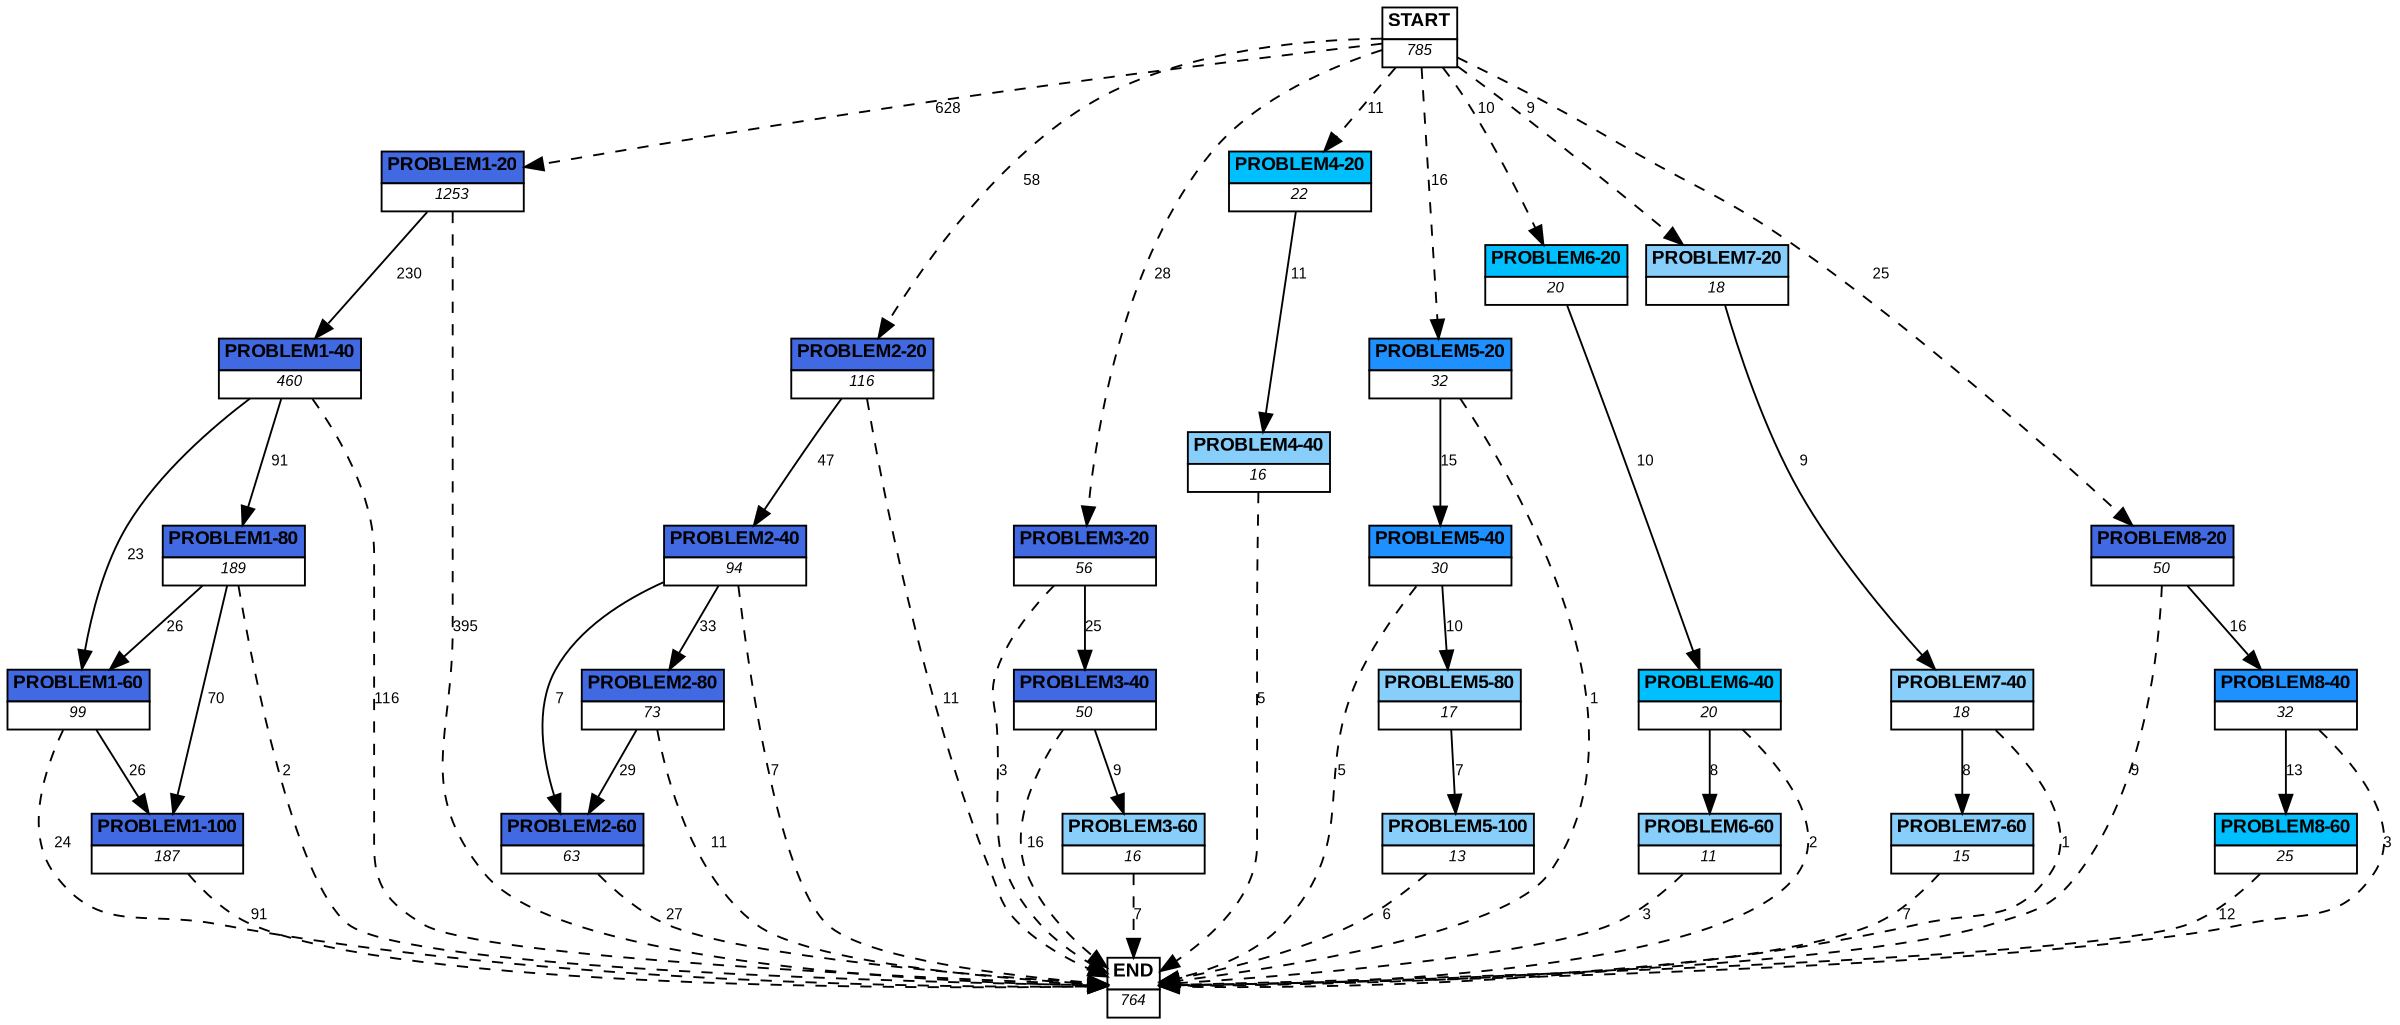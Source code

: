 digraph graphname {
	dpi = 150
	size="16,11!";
	margin = 0;
"PROBLEM1-20" [shape=plain, label=<<table border="0" cellborder="1" cellspacing="0"><tr><td bgcolor="royalblue"><FONT face="Arial" POINT-SIZE="10"><b>PROBLEM1-20</b></FONT></td></tr><tr><td bgcolor="white"><FONT face="Arial" POINT-SIZE="8"><i>1253</i></FONT></td></tr></table>>]
"PROBLEM1-40" [shape=plain, label=<<table border="0" cellborder="1" cellspacing="0"><tr><td bgcolor="royalblue"><FONT face="Arial" POINT-SIZE="10"><b>PROBLEM1-40</b></FONT></td></tr><tr><td bgcolor="white"><FONT face="Arial" POINT-SIZE="8"><i>460</i></FONT></td></tr></table>>]
"PROBLEM1-60" [shape=plain, label=<<table border="0" cellborder="1" cellspacing="0"><tr><td bgcolor="royalblue"><FONT face="Arial" POINT-SIZE="10"><b>PROBLEM1-60</b></FONT></td></tr><tr><td bgcolor="white"><FONT face="Arial" POINT-SIZE="8"><i>99</i></FONT></td></tr></table>>]
"PROBLEM1-80" [shape=plain, label=<<table border="0" cellborder="1" cellspacing="0"><tr><td bgcolor="royalblue"><FONT face="Arial" POINT-SIZE="10"><b>PROBLEM1-80</b></FONT></td></tr><tr><td bgcolor="white"><FONT face="Arial" POINT-SIZE="8"><i>189</i></FONT></td></tr></table>>]
"PROBLEM1-100" [shape=plain, label=<<table border="0" cellborder="1" cellspacing="0"><tr><td bgcolor="royalblue"><FONT face="Arial" POINT-SIZE="10"><b>PROBLEM1-100</b></FONT></td></tr><tr><td bgcolor="white"><FONT face="Arial" POINT-SIZE="8"><i>187</i></FONT></td></tr></table>>]
"PROBLEM2-20" [shape=plain, label=<<table border="0" cellborder="1" cellspacing="0"><tr><td bgcolor="royalblue"><FONT face="Arial" POINT-SIZE="10"><b>PROBLEM2-20</b></FONT></td></tr><tr><td bgcolor="white"><FONT face="Arial" POINT-SIZE="8"><i>116</i></FONT></td></tr></table>>]
"PROBLEM2-40" [shape=plain, label=<<table border="0" cellborder="1" cellspacing="0"><tr><td bgcolor="royalblue"><FONT face="Arial" POINT-SIZE="10"><b>PROBLEM2-40</b></FONT></td></tr><tr><td bgcolor="white"><FONT face="Arial" POINT-SIZE="8"><i>94</i></FONT></td></tr></table>>]
"PROBLEM2-80" [shape=plain, label=<<table border="0" cellborder="1" cellspacing="0"><tr><td bgcolor="royalblue"><FONT face="Arial" POINT-SIZE="10"><b>PROBLEM2-80</b></FONT></td></tr><tr><td bgcolor="white"><FONT face="Arial" POINT-SIZE="8"><i>73</i></FONT></td></tr></table>>]
"PROBLEM2-60" [shape=plain, label=<<table border="0" cellborder="1" cellspacing="0"><tr><td bgcolor="royalblue"><FONT face="Arial" POINT-SIZE="10"><b>PROBLEM2-60</b></FONT></td></tr><tr><td bgcolor="white"><FONT face="Arial" POINT-SIZE="8"><i>63</i></FONT></td></tr></table>>]
"PROBLEM3-20" [shape=plain, label=<<table border="0" cellborder="1" cellspacing="0"><tr><td bgcolor="royalblue"><FONT face="Arial" POINT-SIZE="10"><b>PROBLEM3-20</b></FONT></td></tr><tr><td bgcolor="white"><FONT face="Arial" POINT-SIZE="8"><i>56</i></FONT></td></tr></table>>]
"PROBLEM3-40" [shape=plain, label=<<table border="0" cellborder="1" cellspacing="0"><tr><td bgcolor="royalblue"><FONT face="Arial" POINT-SIZE="10"><b>PROBLEM3-40</b></FONT></td></tr><tr><td bgcolor="white"><FONT face="Arial" POINT-SIZE="8"><i>50</i></FONT></td></tr></table>>]
"PROBLEM4-20" [shape=plain, label=<<table border="0" cellborder="1" cellspacing="0"><tr><td bgcolor="deepskyblue"><FONT face="Arial" POINT-SIZE="10"><b>PROBLEM4-20</b></FONT></td></tr><tr><td bgcolor="white"><FONT face="Arial" POINT-SIZE="8"><i>22</i></FONT></td></tr></table>>]
"PROBLEM4-40" [shape=plain, label=<<table border="0" cellborder="1" cellspacing="0"><tr><td bgcolor="lightskyblue"><FONT face="Arial" POINT-SIZE="10"><b>PROBLEM4-40</b></FONT></td></tr><tr><td bgcolor="white"><FONT face="Arial" POINT-SIZE="8"><i>16</i></FONT></td></tr></table>>]
"PROBLEM5-20" [shape=plain, label=<<table border="0" cellborder="1" cellspacing="0"><tr><td bgcolor="dodgerblue"><FONT face="Arial" POINT-SIZE="10"><b>PROBLEM5-20</b></FONT></td></tr><tr><td bgcolor="white"><FONT face="Arial" POINT-SIZE="8"><i>32</i></FONT></td></tr></table>>]
"PROBLEM5-40" [shape=plain, label=<<table border="0" cellborder="1" cellspacing="0"><tr><td bgcolor="dodgerblue"><FONT face="Arial" POINT-SIZE="10"><b>PROBLEM5-40</b></FONT></td></tr><tr><td bgcolor="white"><FONT face="Arial" POINT-SIZE="8"><i>30</i></FONT></td></tr></table>>]
"PROBLEM5-80" [shape=plain, label=<<table border="0" cellborder="1" cellspacing="0"><tr><td bgcolor="lightskyblue"><FONT face="Arial" POINT-SIZE="10"><b>PROBLEM5-80</b></FONT></td></tr><tr><td bgcolor="white"><FONT face="Arial" POINT-SIZE="8"><i>17</i></FONT></td></tr></table>>]
"PROBLEM5-100" [shape=plain, label=<<table border="0" cellborder="1" cellspacing="0"><tr><td bgcolor="lightskyblue"><FONT face="Arial" POINT-SIZE="10"><b>PROBLEM5-100</b></FONT></td></tr><tr><td bgcolor="white"><FONT face="Arial" POINT-SIZE="8"><i>13</i></FONT></td></tr></table>>]
"PROBLEM6-20" [shape=plain, label=<<table border="0" cellborder="1" cellspacing="0"><tr><td bgcolor="deepskyblue"><FONT face="Arial" POINT-SIZE="10"><b>PROBLEM6-20</b></FONT></td></tr><tr><td bgcolor="white"><FONT face="Arial" POINT-SIZE="8"><i>20</i></FONT></td></tr></table>>]
"PROBLEM6-40" [shape=plain, label=<<table border="0" cellborder="1" cellspacing="0"><tr><td bgcolor="deepskyblue"><FONT face="Arial" POINT-SIZE="10"><b>PROBLEM6-40</b></FONT></td></tr><tr><td bgcolor="white"><FONT face="Arial" POINT-SIZE="8"><i>20</i></FONT></td></tr></table>>]
"PROBLEM6-60" [shape=plain, label=<<table border="0" cellborder="1" cellspacing="0"><tr><td bgcolor="lightskyblue"><FONT face="Arial" POINT-SIZE="10"><b>PROBLEM6-60</b></FONT></td></tr><tr><td bgcolor="white"><FONT face="Arial" POINT-SIZE="8"><i>11</i></FONT></td></tr></table>>]
"PROBLEM7-20" [shape=plain, label=<<table border="0" cellborder="1" cellspacing="0"><tr><td bgcolor="lightskyblue"><FONT face="Arial" POINT-SIZE="10"><b>PROBLEM7-20</b></FONT></td></tr><tr><td bgcolor="white"><FONT face="Arial" POINT-SIZE="8"><i>18</i></FONT></td></tr></table>>]
"PROBLEM7-40" [shape=plain, label=<<table border="0" cellborder="1" cellspacing="0"><tr><td bgcolor="lightskyblue"><FONT face="Arial" POINT-SIZE="10"><b>PROBLEM7-40</b></FONT></td></tr><tr><td bgcolor="white"><FONT face="Arial" POINT-SIZE="8"><i>18</i></FONT></td></tr></table>>]
"PROBLEM7-60" [shape=plain, label=<<table border="0" cellborder="1" cellspacing="0"><tr><td bgcolor="lightskyblue"><FONT face="Arial" POINT-SIZE="10"><b>PROBLEM7-60</b></FONT></td></tr><tr><td bgcolor="white"><FONT face="Arial" POINT-SIZE="8"><i>15</i></FONT></td></tr></table>>]
"PROBLEM8-20" [shape=plain, label=<<table border="0" cellborder="1" cellspacing="0"><tr><td bgcolor="royalblue"><FONT face="Arial" POINT-SIZE="10"><b>PROBLEM8-20</b></FONT></td></tr><tr><td bgcolor="white"><FONT face="Arial" POINT-SIZE="8"><i>50</i></FONT></td></tr></table>>]
"PROBLEM8-40" [shape=plain, label=<<table border="0" cellborder="1" cellspacing="0"><tr><td bgcolor="dodgerblue"><FONT face="Arial" POINT-SIZE="10"><b>PROBLEM8-40</b></FONT></td></tr><tr><td bgcolor="white"><FONT face="Arial" POINT-SIZE="8"><i>32</i></FONT></td></tr></table>>]
"PROBLEM8-60" [shape=plain, label=<<table border="0" cellborder="1" cellspacing="0"><tr><td bgcolor="deepskyblue"><FONT face="Arial" POINT-SIZE="10"><b>PROBLEM8-60</b></FONT></td></tr><tr><td bgcolor="white"><FONT face="Arial" POINT-SIZE="8"><i>25</i></FONT></td></tr></table>>]
"PROBLEM3-60" [shape=plain, label=<<table border="0" cellborder="1" cellspacing="0"><tr><td bgcolor="lightskyblue"><FONT face="Arial" POINT-SIZE="10"><b>PROBLEM3-60</b></FONT></td></tr><tr><td bgcolor="white"><FONT face="Arial" POINT-SIZE="8"><i>16</i></FONT></td></tr></table>>]
"START" [shape=plain, label=<<table border="0" cellborder="1" cellspacing="0"><tr><td bgcolor="white"><FONT face="Arial" POINT-SIZE="10"><b>START</b></FONT></td></tr><tr><td bgcolor="white"><FONT face="Arial" POINT-SIZE="8"><i>785</i></FONT></td></tr></table>>]
"END" [shape=plain, label=<<table border="0" cellborder="1" cellspacing="0"><tr><td bgcolor="white"><FONT face="Arial" POINT-SIZE="10"><b>END</b></FONT></td></tr><tr><td bgcolor="white"><FONT face="Arial" POINT-SIZE="8"><i>764</i></FONT></td></tr></table>>]
"PROBLEM1-20" -> "PROBLEM1-40" [ label ="230" labelfloat=false fontname="Arial" fontsize=8]
"PROBLEM1-20" -> "END" [ style = dashed label ="395" labelfloat=false fontname="Arial" fontsize=8]
"PROBLEM1-40" -> "PROBLEM1-60" [ label ="23" labelfloat=false fontname="Arial" fontsize=8]
"PROBLEM1-40" -> "PROBLEM1-80" [ label ="91" labelfloat=false fontname="Arial" fontsize=8]
"PROBLEM1-40" -> "END" [ style = dashed label ="116" labelfloat=false fontname="Arial" fontsize=8]
"PROBLEM1-60" -> "PROBLEM1-100" [ label ="26" labelfloat=false fontname="Arial" fontsize=8]
"PROBLEM1-60" -> "END" [ style = dashed label ="24" labelfloat=false fontname="Arial" fontsize=8]
"PROBLEM1-80" -> "PROBLEM1-60" [ label ="26" labelfloat=false fontname="Arial" fontsize=8]
"PROBLEM1-80" -> "PROBLEM1-100" [ label ="70" labelfloat=false fontname="Arial" fontsize=8]
"PROBLEM1-80" -> "END" [ style = dashed label ="2" labelfloat=false fontname="Arial" fontsize=8]
"PROBLEM1-100" -> "END" [ style = dashed label ="91" labelfloat=false fontname="Arial" fontsize=8]
"PROBLEM2-20" -> "PROBLEM2-40" [ label ="47" labelfloat=false fontname="Arial" fontsize=8]
"PROBLEM2-20" -> "END" [ style = dashed label ="11" labelfloat=false fontname="Arial" fontsize=8]
"PROBLEM2-40" -> "PROBLEM2-80" [ label ="33" labelfloat=false fontname="Arial" fontsize=8]
"PROBLEM2-40" -> "PROBLEM2-60" [ label ="7" labelfloat=false fontname="Arial" fontsize=8]
"PROBLEM2-40" -> "END" [ style = dashed label ="7" labelfloat=false fontname="Arial" fontsize=8]
"PROBLEM2-80" -> "PROBLEM2-60" [ label ="29" labelfloat=false fontname="Arial" fontsize=8]
"PROBLEM2-80" -> "END" [ style = dashed label ="11" labelfloat=false fontname="Arial" fontsize=8]
"PROBLEM2-60" -> "END" [ style = dashed label ="27" labelfloat=false fontname="Arial" fontsize=8]
"PROBLEM3-20" -> "PROBLEM3-40" [ label ="25" labelfloat=false fontname="Arial" fontsize=8]
"PROBLEM3-20" -> "END" [ style = dashed label ="3" labelfloat=false fontname="Arial" fontsize=8]
"PROBLEM3-40" -> "PROBLEM3-60" [ label ="9" labelfloat=false fontname="Arial" fontsize=8]
"PROBLEM3-40" -> "END" [ style = dashed label ="16" labelfloat=false fontname="Arial" fontsize=8]
"PROBLEM4-20" -> "PROBLEM4-40" [ label ="11" labelfloat=false fontname="Arial" fontsize=8]
"PROBLEM4-40" -> "END" [ style = dashed label ="5" labelfloat=false fontname="Arial" fontsize=8]
"PROBLEM5-20" -> "PROBLEM5-40" [ label ="15" labelfloat=false fontname="Arial" fontsize=8]
"PROBLEM5-20" -> "END" [ style = dashed label ="1" labelfloat=false fontname="Arial" fontsize=8]
"PROBLEM5-40" -> "PROBLEM5-80" [ label ="10" labelfloat=false fontname="Arial" fontsize=8]
"PROBLEM5-40" -> "END" [ style = dashed label ="5" labelfloat=false fontname="Arial" fontsize=8]
"PROBLEM5-80" -> "PROBLEM5-100" [ label ="7" labelfloat=false fontname="Arial" fontsize=8]
"PROBLEM5-100" -> "END" [ style = dashed label ="6" labelfloat=false fontname="Arial" fontsize=8]
"PROBLEM6-20" -> "PROBLEM6-40" [ label ="10" labelfloat=false fontname="Arial" fontsize=8]
"PROBLEM6-40" -> "PROBLEM6-60" [ label ="8" labelfloat=false fontname="Arial" fontsize=8]
"PROBLEM6-40" -> "END" [ style = dashed label ="2" labelfloat=false fontname="Arial" fontsize=8]
"PROBLEM6-60" -> "END" [ style = dashed label ="3" labelfloat=false fontname="Arial" fontsize=8]
"PROBLEM7-20" -> "PROBLEM7-40" [ label ="9" labelfloat=false fontname="Arial" fontsize=8]
"PROBLEM7-40" -> "PROBLEM7-60" [ label ="8" labelfloat=false fontname="Arial" fontsize=8]
"PROBLEM7-40" -> "END" [ style = dashed label ="1" labelfloat=false fontname="Arial" fontsize=8]
"PROBLEM7-60" -> "END" [ style = dashed label ="7" labelfloat=false fontname="Arial" fontsize=8]
"PROBLEM8-20" -> "PROBLEM8-40" [ label ="16" labelfloat=false fontname="Arial" fontsize=8]
"PROBLEM8-20" -> "END" [ style = dashed label ="9" labelfloat=false fontname="Arial" fontsize=8]
"PROBLEM8-40" -> "PROBLEM8-60" [ label ="13" labelfloat=false fontname="Arial" fontsize=8]
"PROBLEM8-40" -> "END" [ style = dashed label ="3" labelfloat=false fontname="Arial" fontsize=8]
"PROBLEM8-60" -> "END" [ style = dashed label ="12" labelfloat=false fontname="Arial" fontsize=8]
"PROBLEM3-60" -> "END" [ style = dashed label ="7" labelfloat=false fontname="Arial" fontsize=8]
"START" -> "PROBLEM1-20" [ style = dashed label ="628" labelfloat=false fontname="Arial" fontsize=8]
"START" -> "PROBLEM2-20" [ style = dashed label ="58" labelfloat=false fontname="Arial" fontsize=8]
"START" -> "PROBLEM3-20" [ style = dashed label ="28" labelfloat=false fontname="Arial" fontsize=8]
"START" -> "PROBLEM4-20" [ style = dashed label ="11" labelfloat=false fontname="Arial" fontsize=8]
"START" -> "PROBLEM5-20" [ style = dashed label ="16" labelfloat=false fontname="Arial" fontsize=8]
"START" -> "PROBLEM6-20" [ style = dashed label ="10" labelfloat=false fontname="Arial" fontsize=8]
"START" -> "PROBLEM7-20" [ style = dashed label ="9" labelfloat=false fontname="Arial" fontsize=8]
"START" -> "PROBLEM8-20" [ style = dashed label ="25" labelfloat=false fontname="Arial" fontsize=8]
}